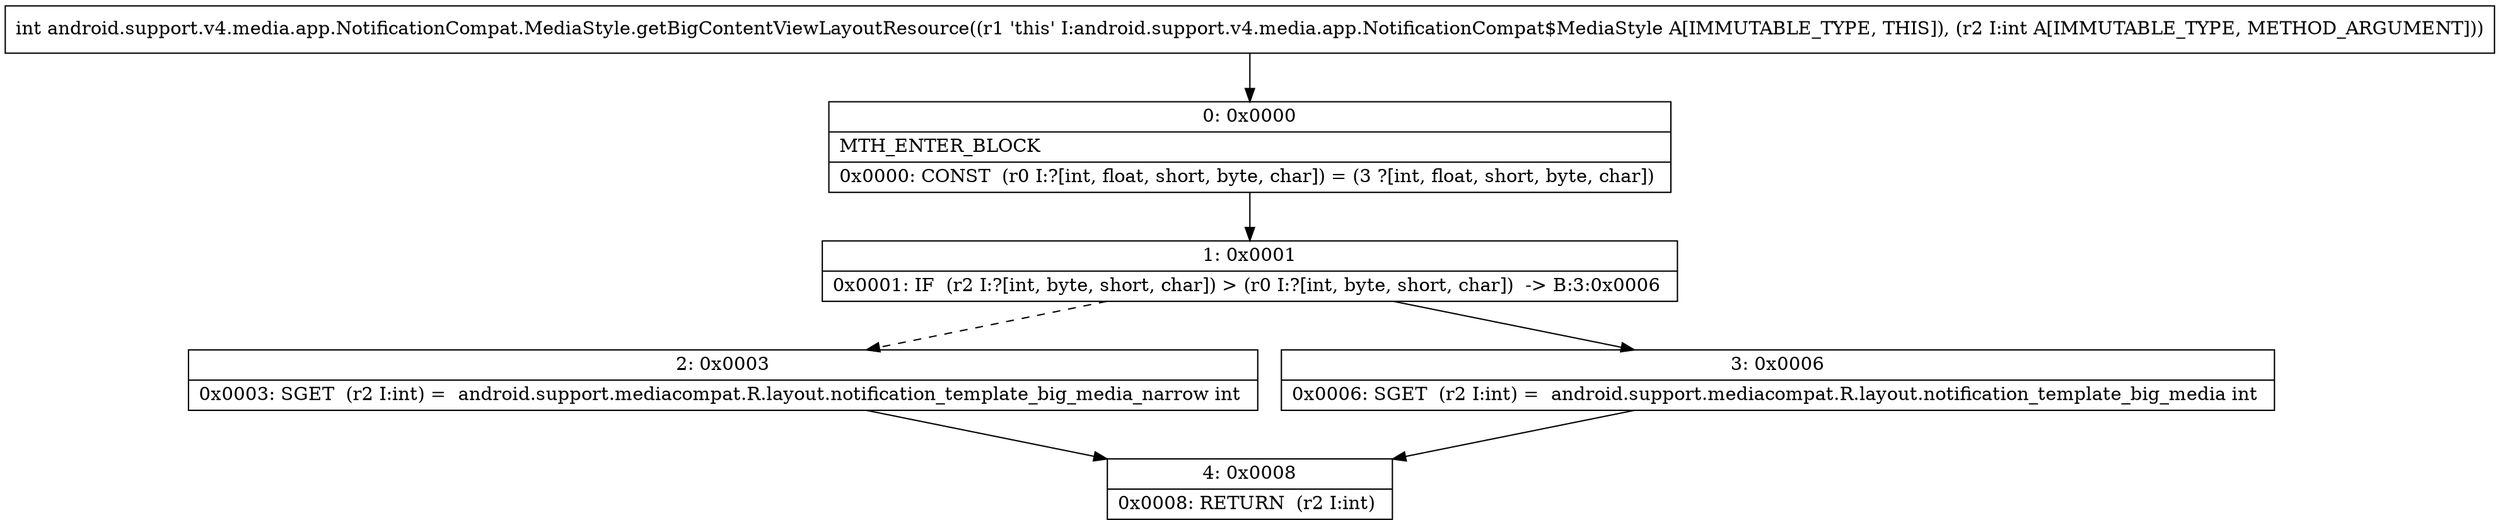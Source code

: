 digraph "CFG forandroid.support.v4.media.app.NotificationCompat.MediaStyle.getBigContentViewLayoutResource(I)I" {
Node_0 [shape=record,label="{0\:\ 0x0000|MTH_ENTER_BLOCK\l|0x0000: CONST  (r0 I:?[int, float, short, byte, char]) = (3 ?[int, float, short, byte, char]) \l}"];
Node_1 [shape=record,label="{1\:\ 0x0001|0x0001: IF  (r2 I:?[int, byte, short, char]) \> (r0 I:?[int, byte, short, char])  \-\> B:3:0x0006 \l}"];
Node_2 [shape=record,label="{2\:\ 0x0003|0x0003: SGET  (r2 I:int) =  android.support.mediacompat.R.layout.notification_template_big_media_narrow int \l}"];
Node_3 [shape=record,label="{3\:\ 0x0006|0x0006: SGET  (r2 I:int) =  android.support.mediacompat.R.layout.notification_template_big_media int \l}"];
Node_4 [shape=record,label="{4\:\ 0x0008|0x0008: RETURN  (r2 I:int) \l}"];
MethodNode[shape=record,label="{int android.support.v4.media.app.NotificationCompat.MediaStyle.getBigContentViewLayoutResource((r1 'this' I:android.support.v4.media.app.NotificationCompat$MediaStyle A[IMMUTABLE_TYPE, THIS]), (r2 I:int A[IMMUTABLE_TYPE, METHOD_ARGUMENT])) }"];
MethodNode -> Node_0;
Node_0 -> Node_1;
Node_1 -> Node_2[style=dashed];
Node_1 -> Node_3;
Node_2 -> Node_4;
Node_3 -> Node_4;
}

